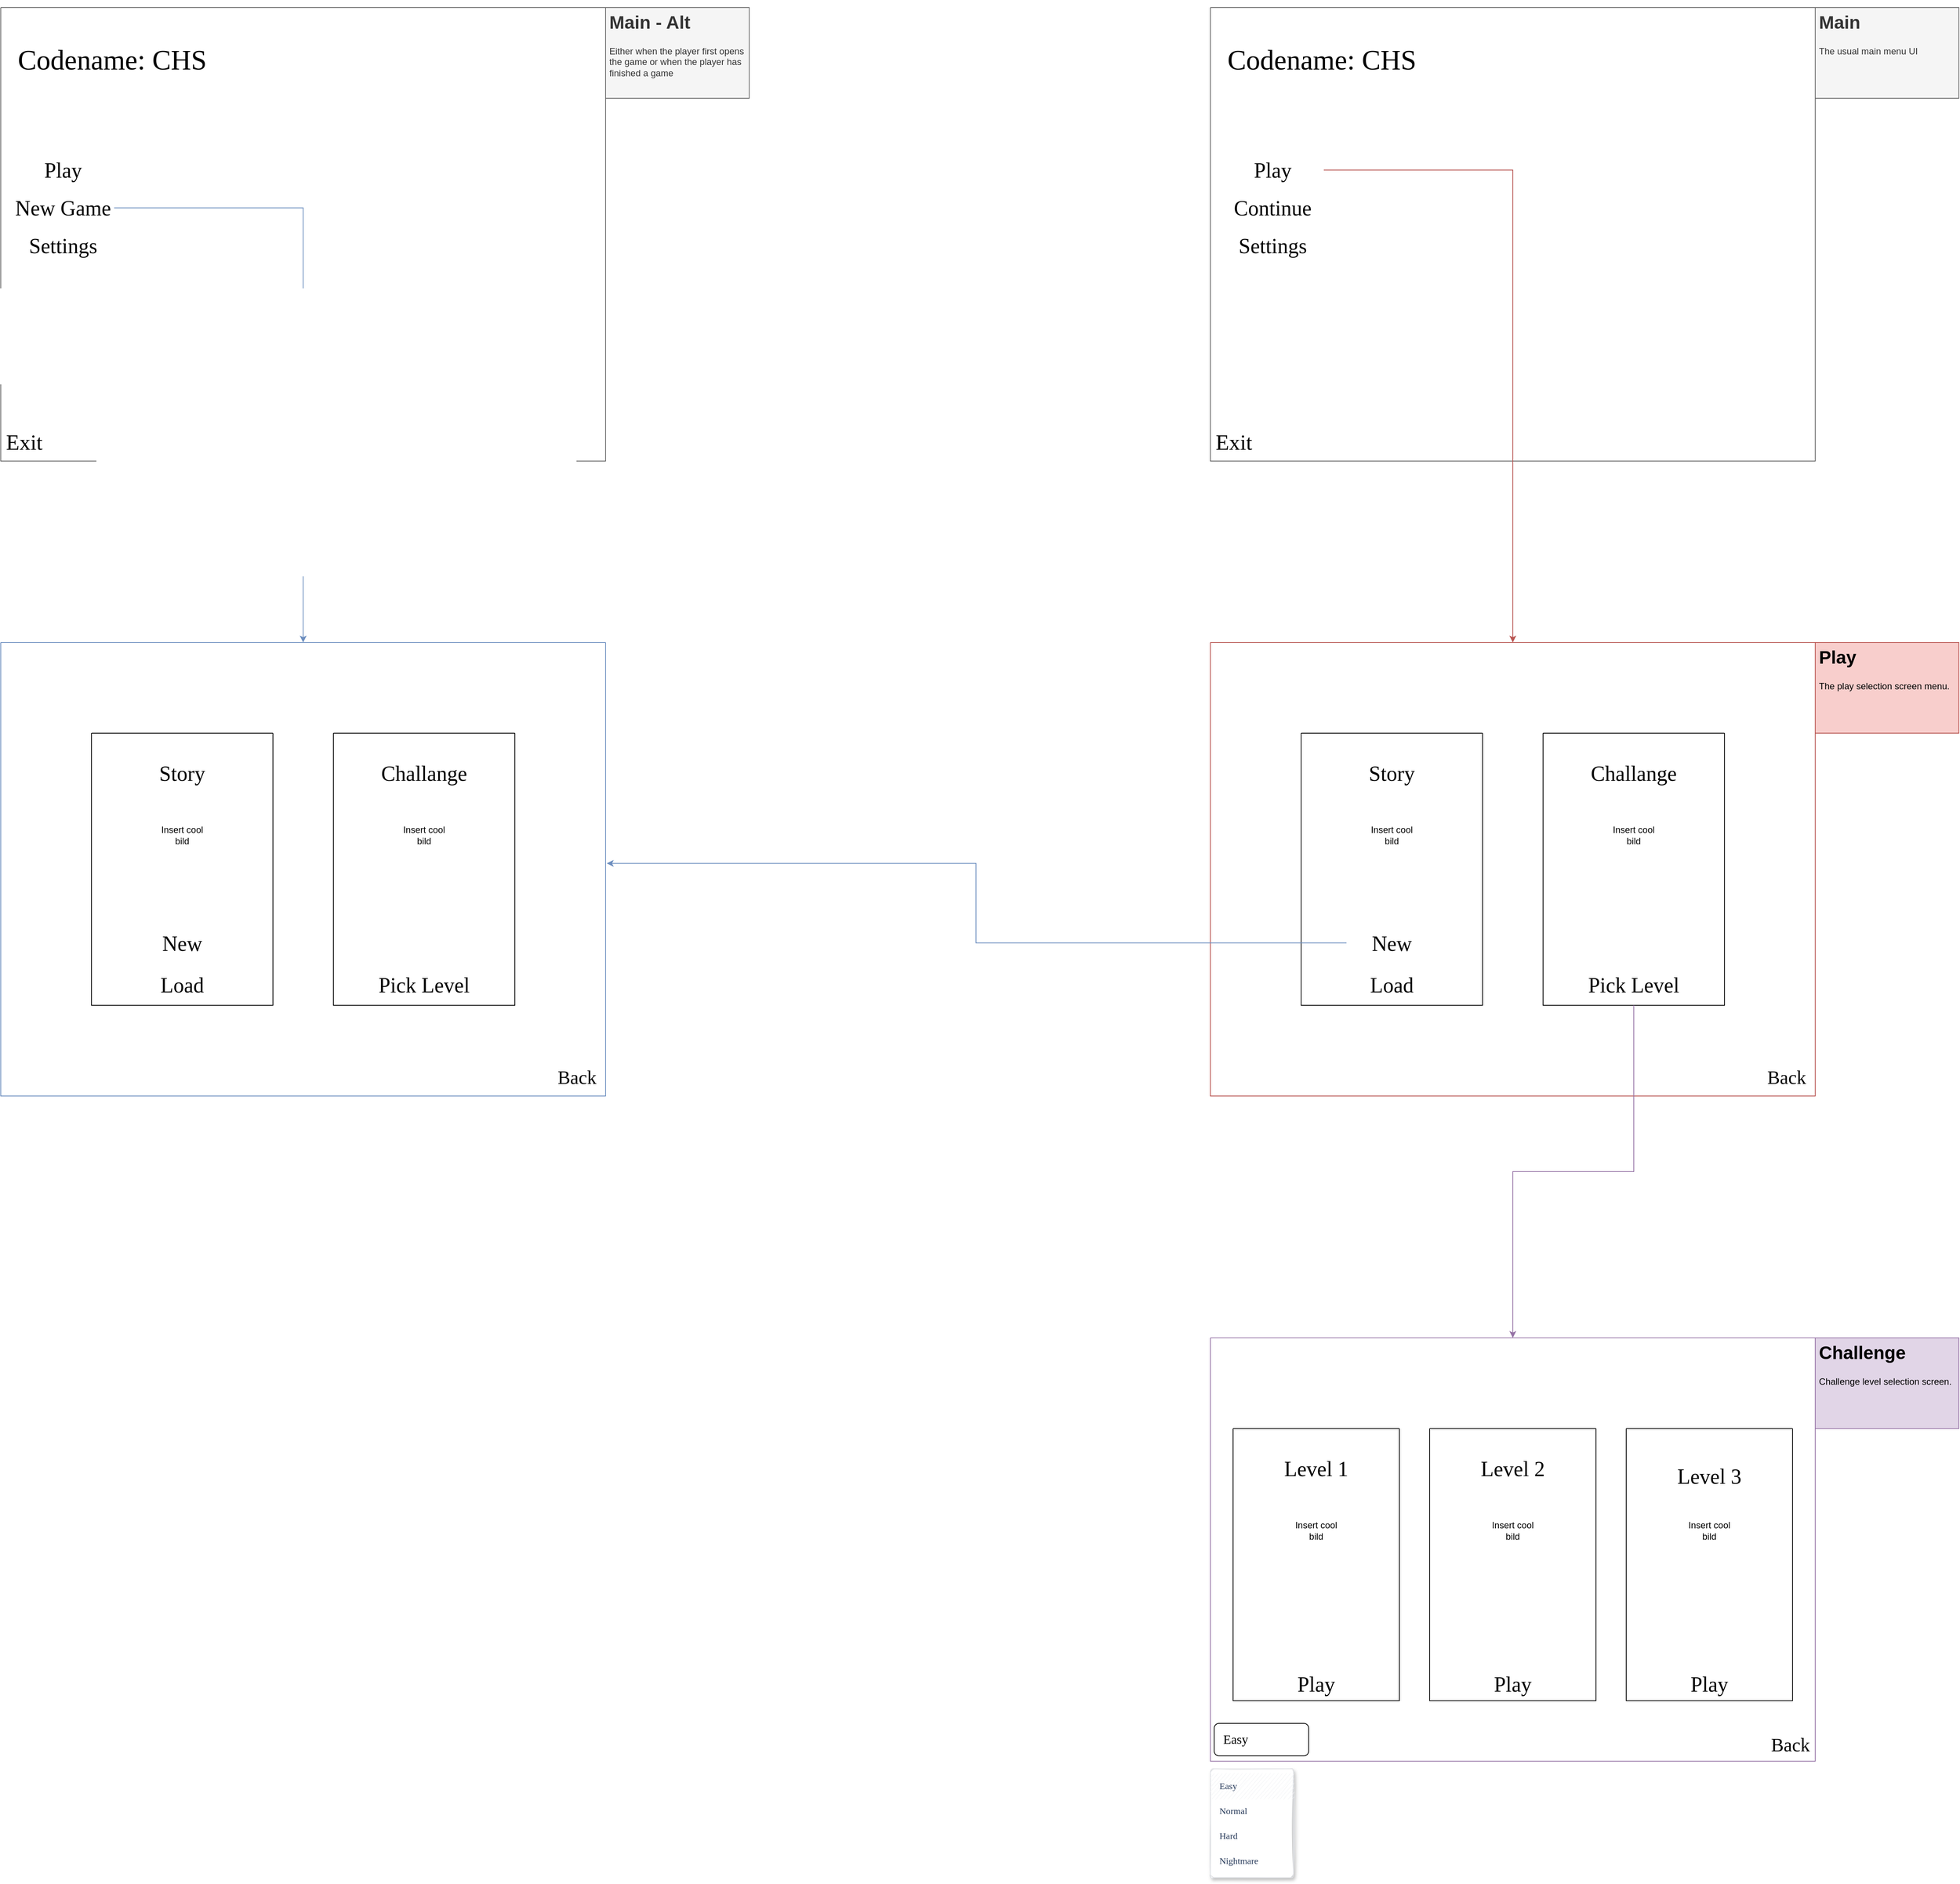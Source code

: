 <mxfile version="22.1.7" type="github">
  <diagram name="Main" id="hejbSz8rhP2jBMmGpV_Z">
    <mxGraphModel dx="3393" dy="978" grid="1" gridSize="10" guides="1" tooltips="1" connect="1" arrows="1" fold="1" page="1" pageScale="1" pageWidth="1600" pageHeight="900" math="0" shadow="0">
      <root>
        <mxCell id="0" />
        <mxCell id="1" parent="0" />
        <mxCell id="FBaTR2dOqeXt97CUkfPk-7" value="" style="swimlane;startSize=0;fillColor=#f5f5f5;fontColor=#333333;strokeColor=#666666;" vertex="1" parent="1">
          <mxGeometry x="400" y="160" width="800" height="600" as="geometry" />
        </mxCell>
        <mxCell id="FBaTR2dOqeXt97CUkfPk-8" value="Codename: CHS" style="text;html=1;strokeColor=none;fillColor=none;align=center;verticalAlign=middle;whiteSpace=wrap;rounded=0;fontFamily=Special Elite;fontSource=https%3A%2F%2Ffonts.googleapis.com%2Fcss%3Ffamily%3DSpecial%2BElite;spacing=2;fontSize=37;horizontal=1;" vertex="1" parent="FBaTR2dOqeXt97CUkfPk-7">
          <mxGeometry x="5" y="30" width="285" height="80" as="geometry" />
        </mxCell>
        <mxCell id="FBaTR2dOqeXt97CUkfPk-9" value="Play" style="text;html=1;strokeColor=none;fillColor=none;align=center;verticalAlign=middle;whiteSpace=wrap;rounded=0;fontFamily=Special Elite;fontSource=https%3A%2F%2Ffonts.googleapis.com%2Fcss%3Ffamily%3DSpecial%2BElite;fontSize=28;" vertex="1" parent="FBaTR2dOqeXt97CUkfPk-7">
          <mxGeometry x="15" y="195" width="135" height="40" as="geometry" />
        </mxCell>
        <mxCell id="FBaTR2dOqeXt97CUkfPk-10" value="Settings" style="text;html=1;strokeColor=none;fillColor=none;align=center;verticalAlign=middle;whiteSpace=wrap;rounded=0;fontFamily=Special Elite;fontSource=https%3A%2F%2Ffonts.googleapis.com%2Fcss%3Ffamily%3DSpecial%2BElite;fontSize=28;" vertex="1" parent="FBaTR2dOqeXt97CUkfPk-7">
          <mxGeometry x="15" y="295" width="135" height="40" as="geometry" />
        </mxCell>
        <mxCell id="FBaTR2dOqeXt97CUkfPk-11" value="Exit" style="text;html=1;strokeColor=none;fillColor=none;align=left;verticalAlign=middle;whiteSpace=wrap;rounded=0;fontFamily=Special Elite;fontSource=https%3A%2F%2Ffonts.googleapis.com%2Fcss%3Ffamily%3DSpecial%2BElite;fontSize=29;" vertex="1" parent="FBaTR2dOqeXt97CUkfPk-7">
          <mxGeometry x="5" y="560" width="115" height="30" as="geometry" />
        </mxCell>
        <mxCell id="FBaTR2dOqeXt97CUkfPk-22" value="Continue" style="text;html=1;strokeColor=none;fillColor=none;align=center;verticalAlign=middle;whiteSpace=wrap;rounded=0;fontFamily=Special Elite;fontSource=https%3A%2F%2Ffonts.googleapis.com%2Fcss%3Ffamily%3DSpecial%2BElite;fontSize=28;" vertex="1" parent="FBaTR2dOqeXt97CUkfPk-7">
          <mxGeometry x="15" y="245" width="135" height="40" as="geometry" />
        </mxCell>
        <mxCell id="FBaTR2dOqeXt97CUkfPk-13" value="" style="swimlane;startSize=0;fillColor=#f8cecc;strokeColor=#b85450;" vertex="1" parent="1">
          <mxGeometry x="400" y="1000" width="800" height="600" as="geometry" />
        </mxCell>
        <mxCell id="FBaTR2dOqeXt97CUkfPk-17" value="&lt;font style=&quot;font-size: 25px;&quot;&gt;Back&lt;/font&gt;" style="text;html=1;strokeColor=none;fillColor=none;align=right;verticalAlign=middle;whiteSpace=wrap;rounded=0;fontFamily=Special Elite;fontSource=https%3A%2F%2Ffonts.googleapis.com%2Fcss%3Ffamily%3DSpecial%2BElite;" vertex="1" parent="FBaTR2dOqeXt97CUkfPk-13">
          <mxGeometry x="675" y="560" width="115" height="30" as="geometry" />
        </mxCell>
        <mxCell id="FBaTR2dOqeXt97CUkfPk-21" value="" style="swimlane;startSize=0;" vertex="1" parent="FBaTR2dOqeXt97CUkfPk-13">
          <mxGeometry x="440" y="120" width="240" height="360" as="geometry" />
        </mxCell>
        <mxCell id="FBaTR2dOqeXt97CUkfPk-26" value="Challange" style="text;html=1;strokeColor=none;fillColor=none;align=center;verticalAlign=middle;whiteSpace=wrap;rounded=0;fontFamily=Special Elite;fontSource=https%3A%2F%2Ffonts.googleapis.com%2Fcss%3Ffamily%3DSpecial%2BElite;fontSize=28;" vertex="1" parent="FBaTR2dOqeXt97CUkfPk-21">
          <mxGeometry x="40" y="30" width="160" height="45" as="geometry" />
        </mxCell>
        <mxCell id="FBaTR2dOqeXt97CUkfPk-28" value="Insert cool bild" style="text;html=1;strokeColor=none;fillColor=none;align=center;verticalAlign=middle;whiteSpace=wrap;rounded=0;" vertex="1" parent="FBaTR2dOqeXt97CUkfPk-21">
          <mxGeometry x="90" y="120" width="60" height="30" as="geometry" />
        </mxCell>
        <mxCell id="FBaTR2dOqeXt97CUkfPk-70" value="Pick Level" style="text;html=1;strokeColor=none;fillColor=none;align=center;verticalAlign=middle;whiteSpace=wrap;rounded=0;fontFamily=Special Elite;fontSource=https%3A%2F%2Ffonts.googleapis.com%2Fcss%3Ffamily%3DSpecial%2BElite;fontSize=28;" vertex="1" parent="FBaTR2dOqeXt97CUkfPk-21">
          <mxGeometry x="40" y="310" width="160" height="45" as="geometry" />
        </mxCell>
        <mxCell id="FBaTR2dOqeXt97CUkfPk-55" value="" style="swimlane;startSize=0;" vertex="1" parent="FBaTR2dOqeXt97CUkfPk-13">
          <mxGeometry x="120" y="120" width="240" height="360" as="geometry" />
        </mxCell>
        <mxCell id="FBaTR2dOqeXt97CUkfPk-56" value="Story" style="text;html=1;strokeColor=none;fillColor=none;align=center;verticalAlign=middle;whiteSpace=wrap;rounded=0;fontFamily=Special Elite;fontSource=https%3A%2F%2Ffonts.googleapis.com%2Fcss%3Ffamily%3DSpecial%2BElite;fontSize=28;" vertex="1" parent="FBaTR2dOqeXt97CUkfPk-55">
          <mxGeometry x="60" y="30" width="120" height="45" as="geometry" />
        </mxCell>
        <mxCell id="FBaTR2dOqeXt97CUkfPk-57" value="Insert cool bild" style="text;html=1;strokeColor=none;fillColor=none;align=center;verticalAlign=middle;whiteSpace=wrap;rounded=0;" vertex="1" parent="FBaTR2dOqeXt97CUkfPk-55">
          <mxGeometry x="90" y="120" width="60" height="30" as="geometry" />
        </mxCell>
        <mxCell id="FBaTR2dOqeXt97CUkfPk-58" value="Load" style="text;html=1;strokeColor=none;fillColor=none;align=center;verticalAlign=middle;whiteSpace=wrap;rounded=0;fontFamily=Special Elite;fontSource=https%3A%2F%2Ffonts.googleapis.com%2Fcss%3Ffamily%3DSpecial%2BElite;fontSize=28;" vertex="1" parent="FBaTR2dOqeXt97CUkfPk-55">
          <mxGeometry x="60" y="310" width="120" height="45" as="geometry" />
        </mxCell>
        <mxCell id="FBaTR2dOqeXt97CUkfPk-59" value="New" style="text;html=1;strokeColor=none;fillColor=none;align=center;verticalAlign=middle;whiteSpace=wrap;rounded=0;fontFamily=Special Elite;fontSource=https%3A%2F%2Ffonts.googleapis.com%2Fcss%3Ffamily%3DSpecial%2BElite;fontSize=28;" vertex="1" parent="FBaTR2dOqeXt97CUkfPk-55">
          <mxGeometry x="60" y="255" width="120" height="45" as="geometry" />
        </mxCell>
        <mxCell id="FBaTR2dOqeXt97CUkfPk-39" value="" style="swimlane;startSize=0;fillColor=#f5f5f5;fontColor=#333333;strokeColor=#666666;" vertex="1" parent="1">
          <mxGeometry x="-1200" y="160" width="800" height="600" as="geometry" />
        </mxCell>
        <mxCell id="FBaTR2dOqeXt97CUkfPk-40" value="Codename: CHS" style="text;html=1;strokeColor=none;fillColor=none;align=center;verticalAlign=middle;whiteSpace=wrap;rounded=0;fontFamily=Special Elite;fontSource=https%3A%2F%2Ffonts.googleapis.com%2Fcss%3Ffamily%3DSpecial%2BElite;spacing=2;fontSize=37;horizontal=1;" vertex="1" parent="FBaTR2dOqeXt97CUkfPk-39">
          <mxGeometry x="5" y="30" width="285" height="80" as="geometry" />
        </mxCell>
        <mxCell id="FBaTR2dOqeXt97CUkfPk-41" value="Play" style="text;html=1;strokeColor=none;fillColor=none;align=center;verticalAlign=middle;whiteSpace=wrap;rounded=0;fontFamily=Special Elite;fontSource=https%3A%2F%2Ffonts.googleapis.com%2Fcss%3Ffamily%3DSpecial%2BElite;fontSize=28;" vertex="1" parent="FBaTR2dOqeXt97CUkfPk-39">
          <mxGeometry x="15" y="195" width="135" height="40" as="geometry" />
        </mxCell>
        <mxCell id="FBaTR2dOqeXt97CUkfPk-42" value="Settings" style="text;html=1;strokeColor=none;fillColor=none;align=center;verticalAlign=middle;whiteSpace=wrap;rounded=0;fontFamily=Special Elite;fontSource=https%3A%2F%2Ffonts.googleapis.com%2Fcss%3Ffamily%3DSpecial%2BElite;fontSize=28;" vertex="1" parent="FBaTR2dOqeXt97CUkfPk-39">
          <mxGeometry x="15" y="295" width="135" height="40" as="geometry" />
        </mxCell>
        <mxCell id="FBaTR2dOqeXt97CUkfPk-43" value="Exit" style="text;html=1;strokeColor=none;fillColor=none;align=left;verticalAlign=middle;whiteSpace=wrap;rounded=0;fontFamily=Special Elite;fontSource=https%3A%2F%2Ffonts.googleapis.com%2Fcss%3Ffamily%3DSpecial%2BElite;fontSize=29;" vertex="1" parent="FBaTR2dOqeXt97CUkfPk-39">
          <mxGeometry x="5" y="560" width="115" height="30" as="geometry" />
        </mxCell>
        <mxCell id="FBaTR2dOqeXt97CUkfPk-44" value="New Game" style="text;html=1;strokeColor=none;fillColor=none;align=center;verticalAlign=middle;whiteSpace=wrap;rounded=0;fontFamily=Special Elite;fontSource=https%3A%2F%2Ffonts.googleapis.com%2Fcss%3Ffamily%3DSpecial%2BElite;fontSize=28;" vertex="1" parent="FBaTR2dOqeXt97CUkfPk-39">
          <mxGeometry x="15" y="245" width="135" height="40" as="geometry" />
        </mxCell>
        <mxCell id="FBaTR2dOqeXt97CUkfPk-60" value="" style="swimlane;startSize=0;fillColor=#e1d5e7;strokeColor=#9673a6;" vertex="1" parent="1">
          <mxGeometry x="400" y="1920" width="800" height="560" as="geometry" />
        </mxCell>
        <mxCell id="FBaTR2dOqeXt97CUkfPk-61" value="&lt;font style=&quot;font-size: 25px;&quot;&gt;Back&lt;/font&gt;" style="text;html=1;strokeColor=none;fillColor=none;align=right;verticalAlign=middle;whiteSpace=wrap;rounded=0;fontFamily=Special Elite;fontSource=https%3A%2F%2Ffonts.googleapis.com%2Fcss%3Ffamily%3DSpecial%2BElite;" vertex="1" parent="FBaTR2dOqeXt97CUkfPk-60">
          <mxGeometry x="680" y="523" width="115" height="30" as="geometry" />
        </mxCell>
        <mxCell id="FBaTR2dOqeXt97CUkfPk-62" value="" style="swimlane;startSize=0;" vertex="1" parent="FBaTR2dOqeXt97CUkfPk-60">
          <mxGeometry x="550" y="120" width="220" height="360" as="geometry" />
        </mxCell>
        <mxCell id="FBaTR2dOqeXt97CUkfPk-63" value="Level 3" style="text;html=1;strokeColor=none;fillColor=none;align=center;verticalAlign=middle;whiteSpace=wrap;rounded=0;fontFamily=Special Elite;fontSource=https%3A%2F%2Ffonts.googleapis.com%2Fcss%3Ffamily%3DSpecial%2BElite;fontSize=28;" vertex="1" parent="FBaTR2dOqeXt97CUkfPk-62">
          <mxGeometry y="40" width="220" height="45" as="geometry" />
        </mxCell>
        <mxCell id="FBaTR2dOqeXt97CUkfPk-64" value="Insert cool bild" style="text;html=1;strokeColor=none;fillColor=none;align=center;verticalAlign=middle;whiteSpace=wrap;rounded=0;" vertex="1" parent="FBaTR2dOqeXt97CUkfPk-62">
          <mxGeometry x="80" y="120" width="60" height="30" as="geometry" />
        </mxCell>
        <mxCell id="FBaTR2dOqeXt97CUkfPk-105" value="Play" style="text;html=1;strokeColor=none;fillColor=none;align=center;verticalAlign=middle;whiteSpace=wrap;rounded=0;fontFamily=Special Elite;fontSource=https%3A%2F%2Ffonts.googleapis.com%2Fcss%3Ffamily%3DSpecial%2BElite;fontSize=28;" vertex="1" parent="FBaTR2dOqeXt97CUkfPk-62">
          <mxGeometry x="50" y="315" width="120" height="45" as="geometry" />
        </mxCell>
        <mxCell id="FBaTR2dOqeXt97CUkfPk-65" value="" style="swimlane;startSize=0;" vertex="1" parent="FBaTR2dOqeXt97CUkfPk-60">
          <mxGeometry x="30" y="120" width="220" height="360" as="geometry" />
        </mxCell>
        <mxCell id="FBaTR2dOqeXt97CUkfPk-66" value="Level 1" style="text;html=1;strokeColor=none;fillColor=none;align=center;verticalAlign=middle;whiteSpace=wrap;rounded=0;fontFamily=Special Elite;fontSource=https%3A%2F%2Ffonts.googleapis.com%2Fcss%3Ffamily%3DSpecial%2BElite;fontSize=28;" vertex="1" parent="FBaTR2dOqeXt97CUkfPk-65">
          <mxGeometry y="30" width="220" height="45" as="geometry" />
        </mxCell>
        <mxCell id="FBaTR2dOqeXt97CUkfPk-67" value="Insert cool bild" style="text;html=1;strokeColor=none;fillColor=none;align=center;verticalAlign=middle;whiteSpace=wrap;rounded=0;" vertex="1" parent="FBaTR2dOqeXt97CUkfPk-65">
          <mxGeometry x="80" y="120" width="60" height="30" as="geometry" />
        </mxCell>
        <mxCell id="FBaTR2dOqeXt97CUkfPk-68" value="Play" style="text;html=1;strokeColor=none;fillColor=none;align=center;verticalAlign=middle;whiteSpace=wrap;rounded=0;fontFamily=Special Elite;fontSource=https%3A%2F%2Ffonts.googleapis.com%2Fcss%3Ffamily%3DSpecial%2BElite;fontSize=28;" vertex="1" parent="FBaTR2dOqeXt97CUkfPk-65">
          <mxGeometry x="50" y="315" width="120" height="45" as="geometry" />
        </mxCell>
        <mxCell id="FBaTR2dOqeXt97CUkfPk-75" value="Easy" style="rounded=1;html=1;align=left;fontSize=17;spacingLeft=10;sketch=0;hachureGap=4;pointerEvents=0;fontFamily=Special Elite;fontSource=https%3A%2F%2Ffonts.googleapis.com%2Fcss%3Ffamily%3DSpecial%2BElite;strokeColor=default;" vertex="1" parent="FBaTR2dOqeXt97CUkfPk-60">
          <mxGeometry x="5" y="510" width="125" height="43" as="geometry" />
        </mxCell>
        <mxCell id="FBaTR2dOqeXt97CUkfPk-76" value="" style="shape=triangle;direction=south;fillColor=#ffffff;strokeColor=none;html=1;sketch=1;hachureGap=4;pointerEvents=0;fontFamily=Architects Daughter;fontSource=https%3A%2F%2Ffonts.googleapis.com%2Fcss%3Ffamily%3DArchitects%2BDaughter;fontSize=20;" vertex="1" parent="FBaTR2dOqeXt97CUkfPk-75">
          <mxGeometry x="1" y="0.5" width="12" height="6" relative="1" as="geometry">
            <mxPoint x="-20" y="-3" as="offset" />
          </mxGeometry>
        </mxCell>
        <mxCell id="FBaTR2dOqeXt97CUkfPk-77" value="" style="rounded=1;fillColor=#ffffff;strokeColor=#DFE1E5;shadow=1;html=1;arcSize=4;sketch=1;hachureGap=4;pointerEvents=0;fontFamily=Architects Daughter;fontSource=https%3A%2F%2Ffonts.googleapis.com%2Fcss%3Ffamily%3DArchitects%2BDaughter;fontSize=20;" vertex="1" parent="FBaTR2dOqeXt97CUkfPk-60">
          <mxGeometry y="570" width="110" height="144" as="geometry" />
        </mxCell>
        <mxCell id="FBaTR2dOqeXt97CUkfPk-78" value="Easy" style="rounded=0;fillColor=#F4F5F7;strokeColor=none;shadow=0;html=1;align=left;fontSize=12;spacingLeft=10;fontColor=#253858;resizeWidth=1;sketch=1;hachureGap=4;pointerEvents=0;fontFamily=Special Elite;fontSource=https%3A%2F%2Ffonts.googleapis.com%2Fcss%3Ffamily%3DSpecial%2BElite;" vertex="1" parent="FBaTR2dOqeXt97CUkfPk-77">
          <mxGeometry width="110" height="33" relative="1" as="geometry">
            <mxPoint y="6" as="offset" />
          </mxGeometry>
        </mxCell>
        <mxCell id="FBaTR2dOqeXt97CUkfPk-79" value="Normal" style="rounded=0;fillColor=none;strokeColor=none;shadow=0;html=1;align=left;fontSize=12;spacingLeft=10;fontColor=#253858;resizeWidth=1;sketch=1;hachureGap=4;pointerEvents=0;fontFamily=Special Elite;fontSource=https%3A%2F%2Ffonts.googleapis.com%2Fcss%3Ffamily%3DSpecial%2BElite;" vertex="1" parent="FBaTR2dOqeXt97CUkfPk-77">
          <mxGeometry width="110" height="33" relative="1" as="geometry">
            <mxPoint y="39" as="offset" />
          </mxGeometry>
        </mxCell>
        <mxCell id="FBaTR2dOqeXt97CUkfPk-80" value="Hard" style="rounded=0;fillColor=none;strokeColor=none;shadow=0;html=1;align=left;fontSize=12;spacingLeft=10;fontColor=#253858;resizeWidth=1;sketch=1;hachureGap=4;pointerEvents=0;fontFamily=Special Elite;fontSource=https%3A%2F%2Ffonts.googleapis.com%2Fcss%3Ffamily%3DSpecial%2BElite;" vertex="1" parent="FBaTR2dOqeXt97CUkfPk-77">
          <mxGeometry width="110" height="33" relative="1" as="geometry">
            <mxPoint y="72" as="offset" />
          </mxGeometry>
        </mxCell>
        <mxCell id="FBaTR2dOqeXt97CUkfPk-81" value="Nightmare" style="rounded=0;fillColor=none;strokeColor=none;shadow=0;html=1;align=left;fontSize=12;spacingLeft=10;fontColor=#253858;resizeWidth=1;sketch=1;hachureGap=4;pointerEvents=0;fontFamily=Special Elite;fontSource=https%3A%2F%2Ffonts.googleapis.com%2Fcss%3Ffamily%3DSpecial%2BElite;" vertex="1" parent="FBaTR2dOqeXt97CUkfPk-77">
          <mxGeometry width="110" height="33" relative="1" as="geometry">
            <mxPoint y="105" as="offset" />
          </mxGeometry>
        </mxCell>
        <mxCell id="FBaTR2dOqeXt97CUkfPk-106" value="" style="swimlane;startSize=0;" vertex="1" parent="FBaTR2dOqeXt97CUkfPk-60">
          <mxGeometry x="290" y="120" width="220" height="360" as="geometry" />
        </mxCell>
        <mxCell id="FBaTR2dOqeXt97CUkfPk-107" value="Level 2" style="text;html=1;strokeColor=none;fillColor=none;align=center;verticalAlign=middle;whiteSpace=wrap;rounded=0;fontFamily=Special Elite;fontSource=https%3A%2F%2Ffonts.googleapis.com%2Fcss%3Ffamily%3DSpecial%2BElite;fontSize=28;" vertex="1" parent="FBaTR2dOqeXt97CUkfPk-106">
          <mxGeometry y="30" width="220" height="45" as="geometry" />
        </mxCell>
        <mxCell id="FBaTR2dOqeXt97CUkfPk-108" value="Insert cool bild" style="text;html=1;strokeColor=none;fillColor=none;align=center;verticalAlign=middle;whiteSpace=wrap;rounded=0;" vertex="1" parent="FBaTR2dOqeXt97CUkfPk-106">
          <mxGeometry x="80" y="120" width="60" height="30" as="geometry" />
        </mxCell>
        <mxCell id="FBaTR2dOqeXt97CUkfPk-109" value="Play" style="text;html=1;strokeColor=none;fillColor=none;align=center;verticalAlign=middle;whiteSpace=wrap;rounded=0;fontFamily=Special Elite;fontSource=https%3A%2F%2Ffonts.googleapis.com%2Fcss%3Ffamily%3DSpecial%2BElite;fontSize=28;" vertex="1" parent="FBaTR2dOqeXt97CUkfPk-106">
          <mxGeometry x="50" y="315" width="120" height="45" as="geometry" />
        </mxCell>
        <mxCell id="FBaTR2dOqeXt97CUkfPk-97" style="edgeStyle=orthogonalEdgeStyle;rounded=0;orthogonalLoop=1;jettySize=auto;html=1;exitX=0.5;exitY=1;exitDx=0;exitDy=0;entryX=0.5;entryY=0;entryDx=0;entryDy=0;fillColor=#e1d5e7;strokeColor=#9673a6;" edge="1" parent="1" source="FBaTR2dOqeXt97CUkfPk-21" target="FBaTR2dOqeXt97CUkfPk-60">
          <mxGeometry relative="1" as="geometry" />
        </mxCell>
        <mxCell id="FBaTR2dOqeXt97CUkfPk-98" style="edgeStyle=orthogonalEdgeStyle;rounded=0;orthogonalLoop=1;jettySize=auto;html=1;entryX=0.5;entryY=0;entryDx=0;entryDy=0;fillColor=#f8cecc;strokeColor=#b85450;" edge="1" parent="1" source="FBaTR2dOqeXt97CUkfPk-9" target="FBaTR2dOqeXt97CUkfPk-13">
          <mxGeometry relative="1" as="geometry">
            <Array as="points">
              <mxPoint x="800" y="375" />
            </Array>
          </mxGeometry>
        </mxCell>
        <mxCell id="FBaTR2dOqeXt97CUkfPk-99" value="&lt;h1&gt;Main - Alt&lt;br&gt;&lt;/h1&gt;&lt;p&gt;Either when the player first opens the game or when the player has finished a game&lt;br&gt;&lt;/p&gt;" style="text;html=1;strokeColor=#666666;fillColor=#f5f5f5;spacing=5;spacingTop=-20;whiteSpace=wrap;overflow=hidden;rounded=0;fontColor=#333333;" vertex="1" parent="1">
          <mxGeometry x="-400" y="160" width="190" height="120" as="geometry" />
        </mxCell>
        <mxCell id="FBaTR2dOqeXt97CUkfPk-101" value="&lt;h1&gt;Main&lt;/h1&gt;&lt;p&gt;The usual main menu UI&lt;br&gt;&lt;/p&gt;" style="text;html=1;spacing=5;spacingTop=-20;whiteSpace=wrap;overflow=hidden;rounded=0;fillColor=#f5f5f5;fontColor=#333333;strokeColor=#666666;" vertex="1" parent="1">
          <mxGeometry x="1200" y="160" width="190" height="120" as="geometry" />
        </mxCell>
        <mxCell id="FBaTR2dOqeXt97CUkfPk-102" value="&lt;h1&gt;Play&lt;/h1&gt;&lt;p&gt;The play selection screen menu.&lt;/p&gt;" style="text;html=1;strokeColor=#b85450;fillColor=#f8cecc;spacing=5;spacingTop=-20;whiteSpace=wrap;overflow=hidden;rounded=0;" vertex="1" parent="1">
          <mxGeometry x="1200" y="1000" width="190" height="120" as="geometry" />
        </mxCell>
        <mxCell id="FBaTR2dOqeXt97CUkfPk-104" value="&lt;h1&gt;Challenge&lt;/h1&gt;&lt;p&gt;Challenge level selection screen.&lt;br&gt;&lt;/p&gt;" style="text;html=1;strokeColor=#9673a6;fillColor=#e1d5e7;spacing=5;spacingTop=-20;whiteSpace=wrap;overflow=hidden;rounded=0;" vertex="1" parent="1">
          <mxGeometry x="1200" y="1920" width="190" height="120" as="geometry" />
        </mxCell>
        <mxCell id="FBaTR2dOqeXt97CUkfPk-110" value="" style="swimlane;startSize=0;fillColor=#dae8fc;strokeColor=#6c8ebf;" vertex="1" parent="1">
          <mxGeometry x="-1200" y="1000" width="800" height="600" as="geometry" />
        </mxCell>
        <mxCell id="FBaTR2dOqeXt97CUkfPk-111" value="&lt;font style=&quot;font-size: 25px;&quot;&gt;Back&lt;/font&gt;" style="text;html=1;strokeColor=none;fillColor=none;align=right;verticalAlign=middle;whiteSpace=wrap;rounded=0;fontFamily=Special Elite;fontSource=https%3A%2F%2Ffonts.googleapis.com%2Fcss%3Ffamily%3DSpecial%2BElite;" vertex="1" parent="FBaTR2dOqeXt97CUkfPk-110">
          <mxGeometry x="675" y="560" width="115" height="30" as="geometry" />
        </mxCell>
        <mxCell id="FBaTR2dOqeXt97CUkfPk-112" value="" style="swimlane;startSize=0;" vertex="1" parent="FBaTR2dOqeXt97CUkfPk-110">
          <mxGeometry x="440" y="120" width="240" height="360" as="geometry" />
        </mxCell>
        <mxCell id="FBaTR2dOqeXt97CUkfPk-113" value="Challange" style="text;html=1;strokeColor=none;fillColor=none;align=center;verticalAlign=middle;whiteSpace=wrap;rounded=0;fontFamily=Special Elite;fontSource=https%3A%2F%2Ffonts.googleapis.com%2Fcss%3Ffamily%3DSpecial%2BElite;fontSize=28;" vertex="1" parent="FBaTR2dOqeXt97CUkfPk-112">
          <mxGeometry x="40" y="30" width="160" height="45" as="geometry" />
        </mxCell>
        <mxCell id="FBaTR2dOqeXt97CUkfPk-114" value="Insert cool bild" style="text;html=1;strokeColor=none;fillColor=none;align=center;verticalAlign=middle;whiteSpace=wrap;rounded=0;" vertex="1" parent="FBaTR2dOqeXt97CUkfPk-112">
          <mxGeometry x="90" y="120" width="60" height="30" as="geometry" />
        </mxCell>
        <mxCell id="FBaTR2dOqeXt97CUkfPk-115" value="Pick Level" style="text;html=1;strokeColor=none;fillColor=none;align=center;verticalAlign=middle;whiteSpace=wrap;rounded=0;fontFamily=Special Elite;fontSource=https%3A%2F%2Ffonts.googleapis.com%2Fcss%3Ffamily%3DSpecial%2BElite;fontSize=28;" vertex="1" parent="FBaTR2dOqeXt97CUkfPk-112">
          <mxGeometry x="40" y="310" width="160" height="45" as="geometry" />
        </mxCell>
        <mxCell id="FBaTR2dOqeXt97CUkfPk-116" value="" style="swimlane;startSize=0;" vertex="1" parent="FBaTR2dOqeXt97CUkfPk-110">
          <mxGeometry x="120" y="120" width="240" height="360" as="geometry" />
        </mxCell>
        <mxCell id="FBaTR2dOqeXt97CUkfPk-117" value="Story" style="text;html=1;strokeColor=none;fillColor=none;align=center;verticalAlign=middle;whiteSpace=wrap;rounded=0;fontFamily=Special Elite;fontSource=https%3A%2F%2Ffonts.googleapis.com%2Fcss%3Ffamily%3DSpecial%2BElite;fontSize=28;" vertex="1" parent="FBaTR2dOqeXt97CUkfPk-116">
          <mxGeometry x="60" y="30" width="120" height="45" as="geometry" />
        </mxCell>
        <mxCell id="FBaTR2dOqeXt97CUkfPk-118" value="Insert cool bild" style="text;html=1;strokeColor=none;fillColor=none;align=center;verticalAlign=middle;whiteSpace=wrap;rounded=0;" vertex="1" parent="FBaTR2dOqeXt97CUkfPk-116">
          <mxGeometry x="90" y="120" width="60" height="30" as="geometry" />
        </mxCell>
        <mxCell id="FBaTR2dOqeXt97CUkfPk-119" value="Load" style="text;html=1;strokeColor=none;fillColor=none;align=center;verticalAlign=middle;whiteSpace=wrap;rounded=0;fontFamily=Special Elite;fontSource=https%3A%2F%2Ffonts.googleapis.com%2Fcss%3Ffamily%3DSpecial%2BElite;fontSize=28;" vertex="1" parent="FBaTR2dOqeXt97CUkfPk-116">
          <mxGeometry x="60" y="310" width="120" height="45" as="geometry" />
        </mxCell>
        <mxCell id="FBaTR2dOqeXt97CUkfPk-120" value="New" style="text;html=1;strokeColor=none;fillColor=none;align=center;verticalAlign=middle;whiteSpace=wrap;rounded=0;fontFamily=Special Elite;fontSource=https%3A%2F%2Ffonts.googleapis.com%2Fcss%3Ffamily%3DSpecial%2BElite;fontSize=28;" vertex="1" parent="FBaTR2dOqeXt97CUkfPk-116">
          <mxGeometry x="60" y="255" width="120" height="45" as="geometry" />
        </mxCell>
        <mxCell id="FBaTR2dOqeXt97CUkfPk-121" style="edgeStyle=orthogonalEdgeStyle;rounded=0;orthogonalLoop=1;jettySize=auto;html=1;exitX=1;exitY=0.5;exitDx=0;exitDy=0;fillColor=#dae8fc;strokeColor=#6c8ebf;" edge="1" parent="1" source="FBaTR2dOqeXt97CUkfPk-44" target="FBaTR2dOqeXt97CUkfPk-110">
          <mxGeometry relative="1" as="geometry" />
        </mxCell>
        <mxCell id="FBaTR2dOqeXt97CUkfPk-123" style="edgeStyle=orthogonalEdgeStyle;rounded=0;orthogonalLoop=1;jettySize=auto;html=1;exitX=0;exitY=0.5;exitDx=0;exitDy=0;entryX=1.002;entryY=0.487;entryDx=0;entryDy=0;entryPerimeter=0;fillColor=#dae8fc;strokeColor=#6c8ebf;" edge="1" parent="1" source="FBaTR2dOqeXt97CUkfPk-59" target="FBaTR2dOqeXt97CUkfPk-110">
          <mxGeometry relative="1" as="geometry" />
        </mxCell>
      </root>
    </mxGraphModel>
  </diagram>
</mxfile>
